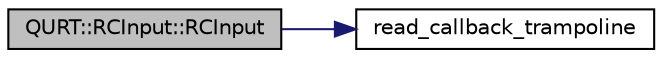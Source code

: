 digraph "QURT::RCInput::RCInput"
{
 // INTERACTIVE_SVG=YES
  edge [fontname="Helvetica",fontsize="10",labelfontname="Helvetica",labelfontsize="10"];
  node [fontname="Helvetica",fontsize="10",shape=record];
  rankdir="LR";
  Node1 [label="QURT::RCInput::RCInput",height=0.2,width=0.4,color="black", fillcolor="grey75", style="filled", fontcolor="black"];
  Node1 -> Node2 [color="midnightblue",fontsize="10",style="solid",fontname="Helvetica"];
  Node2 [label="read_callback_trampoline",height=0.2,width=0.4,color="black", fillcolor="white", style="filled",URL="$QURT_2RCInput_8cpp.html#a56b1a6e29c41db8ac7c6cd2908adb540"];
}
